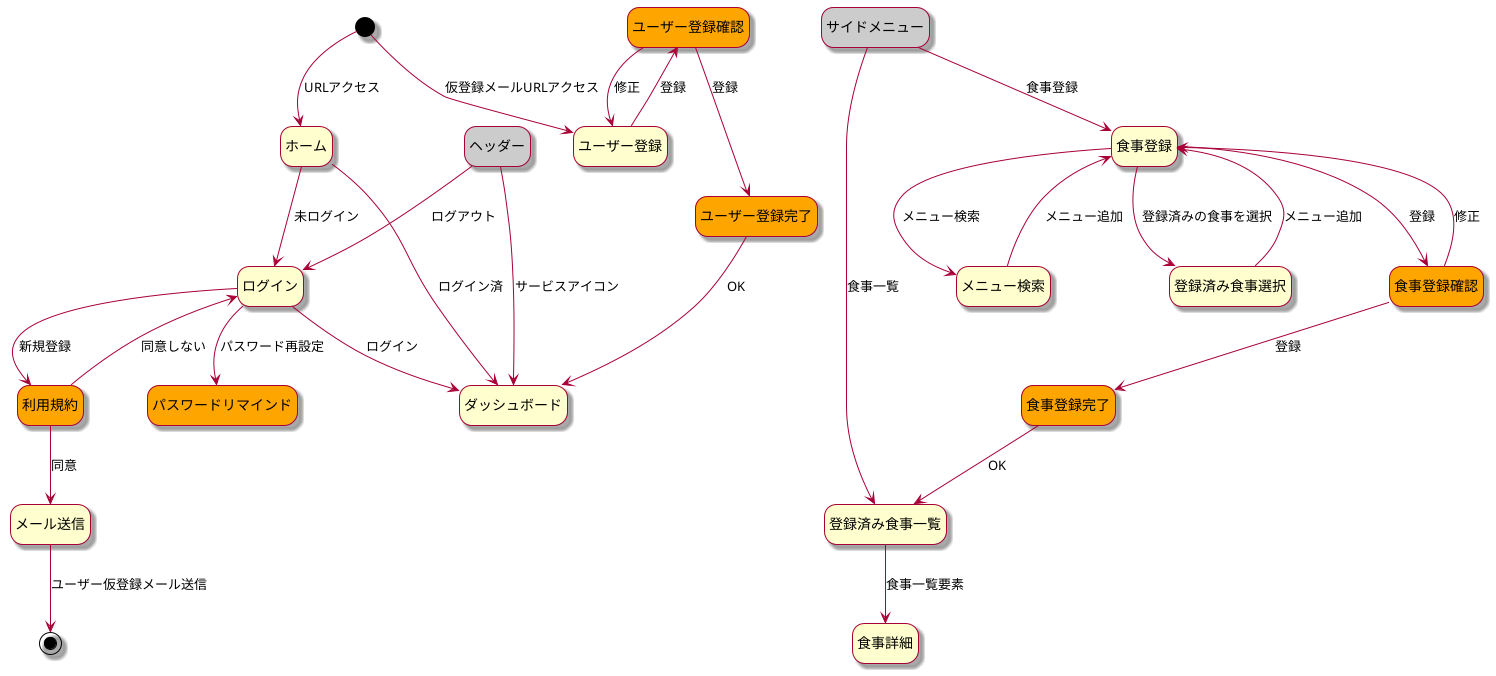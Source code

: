 @startuml page transition
skin rose
hide empty description
skinparam state {
  BackgroundColor<<MODAL>> orange
  BackgroundColor<<GLOBAL>> #cccccc
}

state "ホーム" as home
state "ログイン" as login
state "パスワードリマインド" as reminder<<MODAL>>
state "ヘッダー" as header<<GLOBAL>>
state "サイドメニュー" as sideMenu<<GLOBAL>>
state "利用規約" as terms<<MODAL>>
state "メール送信" as sendMail
state "ユーザー登録" as userRegister
state "ユーザー登録確認" as registerUserConfirm<<MODAL>>
state "ユーザー登録完了" as registerUserCompleate<<MODAL>>
state "ダッシュボード" as dashboard
state "登録済み食事一覧" as registeredMenuList
state "食事登録" as menuRegister
state "食事詳細" as menuDetail
state "メニュー検索" as menuSearch
state "登録済み食事選択" as registeredMenuSelect
state "食事登録確認" as registerMenuConfirm<<MODAL>>
state "食事登録完了" as registerMenuCompleate<<MODAL>>

[*] --> home: URLアクセス
home --> login: 未ログイン
home --> dashboard: ログイン済
login --> dashboard: ログイン
login --> terms: 新規登録
login --> reminder: パスワード再設定
terms --> sendMail: 同意
terms --> login: 同意しない
sendMail --> [*]: ユーザー仮登録メール送信
[*] --> userRegister: 仮登録メールURLアクセス
userRegister --> registerUserConfirm: 登録
registerUserConfirm --> registerUserCompleate: 登録
registerUserConfirm --> userRegister: 修正
registerUserCompleate --> dashboard: OK
header --> login: ログアウト
header --> dashboard: サービスアイコン
sideMenu --> registeredMenuList: 食事一覧
sideMenu --> menuRegister: 食事登録
registeredMenuList --> menuDetail: 食事一覧要素
menuRegister --> registerMenuConfirm: 登録
registerMenuConfirm --> registerMenuCompleate: 登録
registerMenuConfirm --> menuRegister: 修正
registerMenuCompleate --> registeredMenuList: OK
menuRegister --> menuSearch: メニュー検索
menuRegister --> registeredMenuSelect: 登録済みの食事を選択
menuSearch --> menuRegister: メニュー追加
registeredMenuSelect--> menuRegister: メニュー追加
@enduml